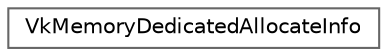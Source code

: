 digraph "类继承关系图"
{
 // LATEX_PDF_SIZE
  bgcolor="transparent";
  edge [fontname=Helvetica,fontsize=10,labelfontname=Helvetica,labelfontsize=10];
  node [fontname=Helvetica,fontsize=10,shape=box,height=0.2,width=0.4];
  rankdir="LR";
  Node0 [id="Node000000",label="VkMemoryDedicatedAllocateInfo",height=0.2,width=0.4,color="grey40", fillcolor="white", style="filled",URL="$struct_vk_memory_dedicated_allocate_info.html",tooltip=" "];
}
